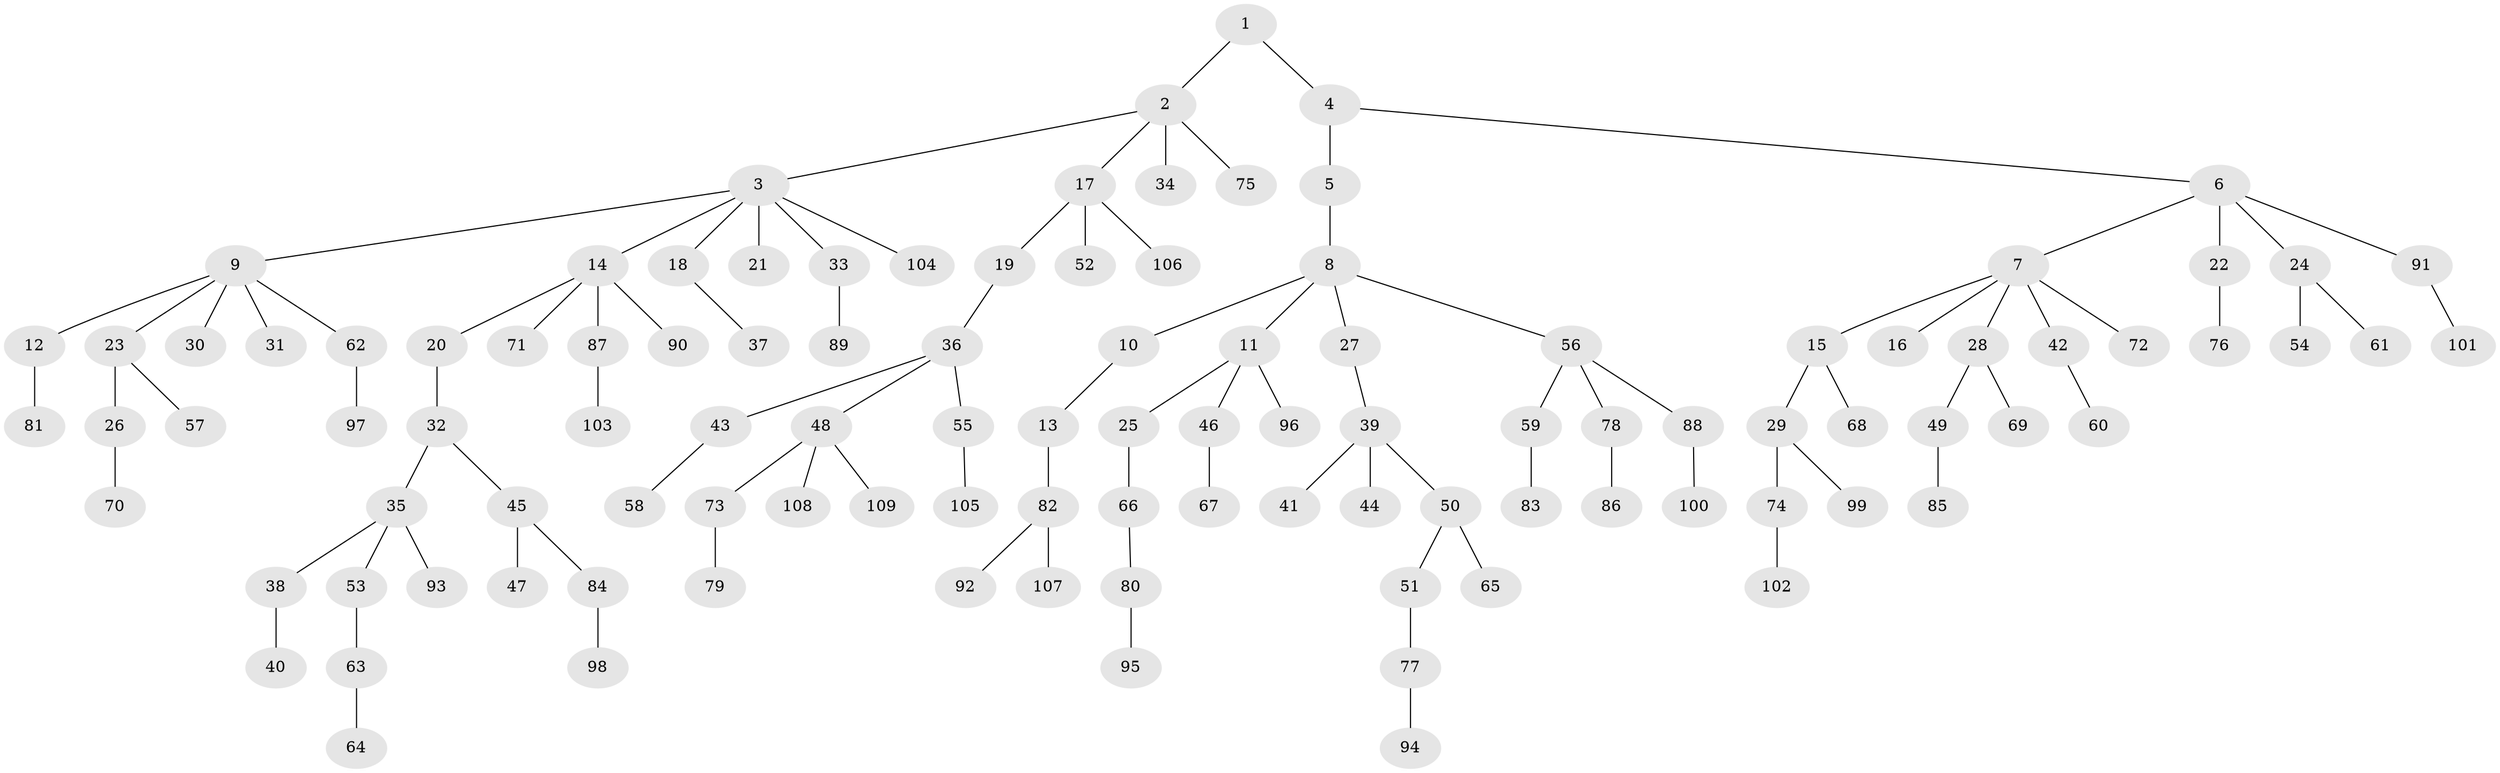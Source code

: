 // coarse degree distribution, {2: 0.29850746268656714, 4: 0.05970149253731343, 6: 0.014925373134328358, 3: 0.08955223880597014, 5: 0.05970149253731343, 1: 0.47761194029850745}
// Generated by graph-tools (version 1.1) at 2025/51/03/04/25 22:51:44]
// undirected, 109 vertices, 108 edges
graph export_dot {
  node [color=gray90,style=filled];
  1;
  2;
  3;
  4;
  5;
  6;
  7;
  8;
  9;
  10;
  11;
  12;
  13;
  14;
  15;
  16;
  17;
  18;
  19;
  20;
  21;
  22;
  23;
  24;
  25;
  26;
  27;
  28;
  29;
  30;
  31;
  32;
  33;
  34;
  35;
  36;
  37;
  38;
  39;
  40;
  41;
  42;
  43;
  44;
  45;
  46;
  47;
  48;
  49;
  50;
  51;
  52;
  53;
  54;
  55;
  56;
  57;
  58;
  59;
  60;
  61;
  62;
  63;
  64;
  65;
  66;
  67;
  68;
  69;
  70;
  71;
  72;
  73;
  74;
  75;
  76;
  77;
  78;
  79;
  80;
  81;
  82;
  83;
  84;
  85;
  86;
  87;
  88;
  89;
  90;
  91;
  92;
  93;
  94;
  95;
  96;
  97;
  98;
  99;
  100;
  101;
  102;
  103;
  104;
  105;
  106;
  107;
  108;
  109;
  1 -- 2;
  1 -- 4;
  2 -- 3;
  2 -- 17;
  2 -- 34;
  2 -- 75;
  3 -- 9;
  3 -- 14;
  3 -- 18;
  3 -- 21;
  3 -- 33;
  3 -- 104;
  4 -- 5;
  4 -- 6;
  5 -- 8;
  6 -- 7;
  6 -- 22;
  6 -- 24;
  6 -- 91;
  7 -- 15;
  7 -- 16;
  7 -- 28;
  7 -- 42;
  7 -- 72;
  8 -- 10;
  8 -- 11;
  8 -- 27;
  8 -- 56;
  9 -- 12;
  9 -- 23;
  9 -- 30;
  9 -- 31;
  9 -- 62;
  10 -- 13;
  11 -- 25;
  11 -- 46;
  11 -- 96;
  12 -- 81;
  13 -- 82;
  14 -- 20;
  14 -- 71;
  14 -- 87;
  14 -- 90;
  15 -- 29;
  15 -- 68;
  17 -- 19;
  17 -- 52;
  17 -- 106;
  18 -- 37;
  19 -- 36;
  20 -- 32;
  22 -- 76;
  23 -- 26;
  23 -- 57;
  24 -- 54;
  24 -- 61;
  25 -- 66;
  26 -- 70;
  27 -- 39;
  28 -- 49;
  28 -- 69;
  29 -- 74;
  29 -- 99;
  32 -- 35;
  32 -- 45;
  33 -- 89;
  35 -- 38;
  35 -- 53;
  35 -- 93;
  36 -- 43;
  36 -- 48;
  36 -- 55;
  38 -- 40;
  39 -- 41;
  39 -- 44;
  39 -- 50;
  42 -- 60;
  43 -- 58;
  45 -- 47;
  45 -- 84;
  46 -- 67;
  48 -- 73;
  48 -- 108;
  48 -- 109;
  49 -- 85;
  50 -- 51;
  50 -- 65;
  51 -- 77;
  53 -- 63;
  55 -- 105;
  56 -- 59;
  56 -- 78;
  56 -- 88;
  59 -- 83;
  62 -- 97;
  63 -- 64;
  66 -- 80;
  73 -- 79;
  74 -- 102;
  77 -- 94;
  78 -- 86;
  80 -- 95;
  82 -- 92;
  82 -- 107;
  84 -- 98;
  87 -- 103;
  88 -- 100;
  91 -- 101;
}
